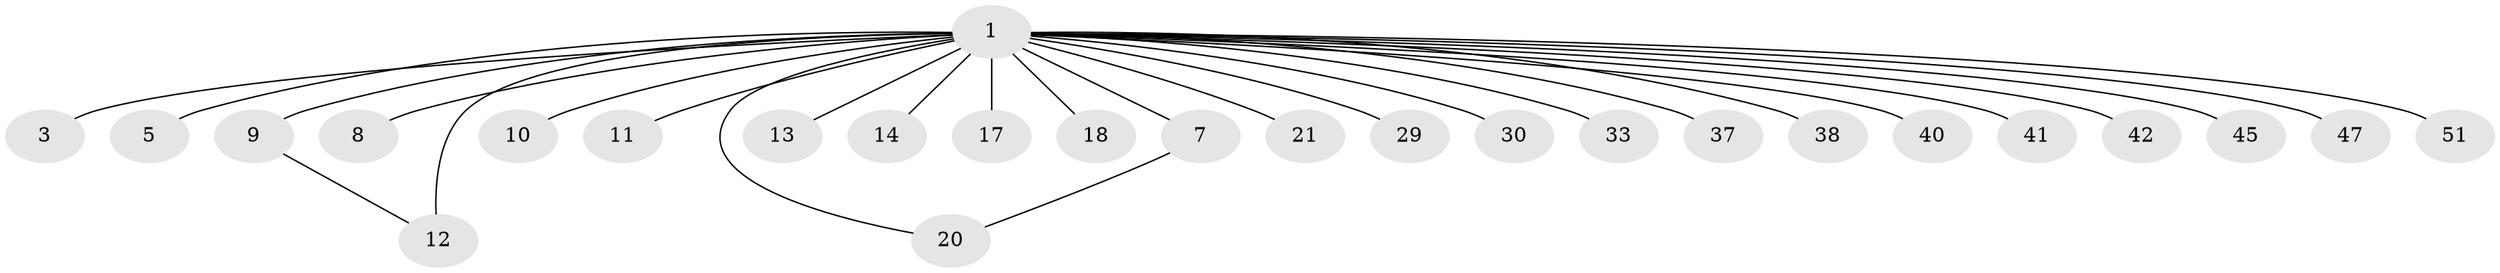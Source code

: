 // original degree distribution, {20: 0.018867924528301886, 4: 0.05660377358490566, 1: 0.5849056603773585, 19: 0.018867924528301886, 6: 0.018867924528301886, 2: 0.18867924528301888, 5: 0.07547169811320754, 3: 0.03773584905660377}
// Generated by graph-tools (version 1.1) at 2025/14/03/09/25 04:14:20]
// undirected, 26 vertices, 27 edges
graph export_dot {
graph [start="1"]
  node [color=gray90,style=filled];
  1 [super="+4+15+2+6"];
  3;
  5;
  7 [super="+19+49+16"];
  8;
  9 [super="+27"];
  10;
  11;
  12 [super="+48+32+36"];
  13;
  14;
  17 [super="+39+31"];
  18;
  20 [super="+23"];
  21;
  29;
  30;
  33 [super="+35"];
  37;
  38;
  40;
  41 [super="+46"];
  42;
  45;
  47;
  51;
  1 -- 3;
  1 -- 10;
  1 -- 11;
  1 -- 13;
  1 -- 20 [weight=2];
  1 -- 30;
  1 -- 33;
  1 -- 37;
  1 -- 38;
  1 -- 41;
  1 -- 42;
  1 -- 45;
  1 -- 47 [weight=2];
  1 -- 17 [weight=2];
  1 -- 9 [weight=3];
  1 -- 5;
  1 -- 7 [weight=2];
  1 -- 8;
  1 -- 40;
  1 -- 12 [weight=5];
  1 -- 14;
  1 -- 18;
  1 -- 51;
  1 -- 21;
  1 -- 29;
  7 -- 20 [weight=2];
  9 -- 12;
}

